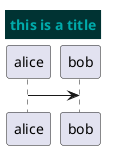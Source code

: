 {
  "sha1": "cnqyr1tdj60a8r5d2b1mdzre8gq65a3",
  "insertion": {
    "when": "2024-06-01T09:03:01.760Z",
    "url": "https://forum.plantuml.net/13888/preprocessing-expose-builtin-functions-reverse-function",
    "user": "plantuml@gmail.com"
  }
}
@startuml
<style>
!$title_color = "#033"
title {
  BackGroundColor $title_color
  FontColor %reverse_hsluv_color($title_color)
}
</style>
title
this is a title
endtitle
alice->bob
@enduml
